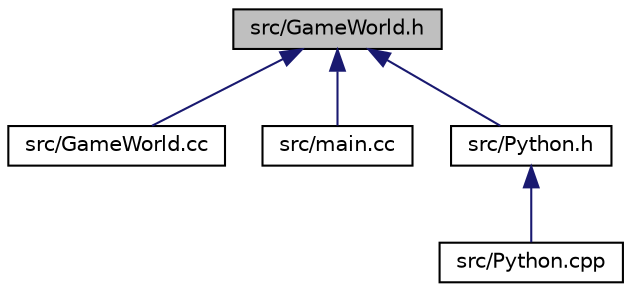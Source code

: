 digraph "src/GameWorld.h"
{
  edge [fontname="Helvetica",fontsize="10",labelfontname="Helvetica",labelfontsize="10"];
  node [fontname="Helvetica",fontsize="10",shape=record];
  Node1 [label="src/GameWorld.h",height=0.2,width=0.4,color="black", fillcolor="grey75", style="filled", fontcolor="black"];
  Node1 -> Node2 [dir="back",color="midnightblue",fontsize="10",style="solid"];
  Node2 [label="src/GameWorld.cc",height=0.2,width=0.4,color="black", fillcolor="white", style="filled",URL="$_game_world_8cc.html"];
  Node1 -> Node3 [dir="back",color="midnightblue",fontsize="10",style="solid"];
  Node3 [label="src/main.cc",height=0.2,width=0.4,color="black", fillcolor="white", style="filled",URL="$main_8cc.html"];
  Node1 -> Node4 [dir="back",color="midnightblue",fontsize="10",style="solid"];
  Node4 [label="src/Python.h",height=0.2,width=0.4,color="black", fillcolor="white", style="filled",URL="$_python_8h.html"];
  Node4 -> Node5 [dir="back",color="midnightblue",fontsize="10",style="solid"];
  Node5 [label="src/Python.cpp",height=0.2,width=0.4,color="black", fillcolor="white", style="filled",URL="$_python_8cpp.html"];
}
